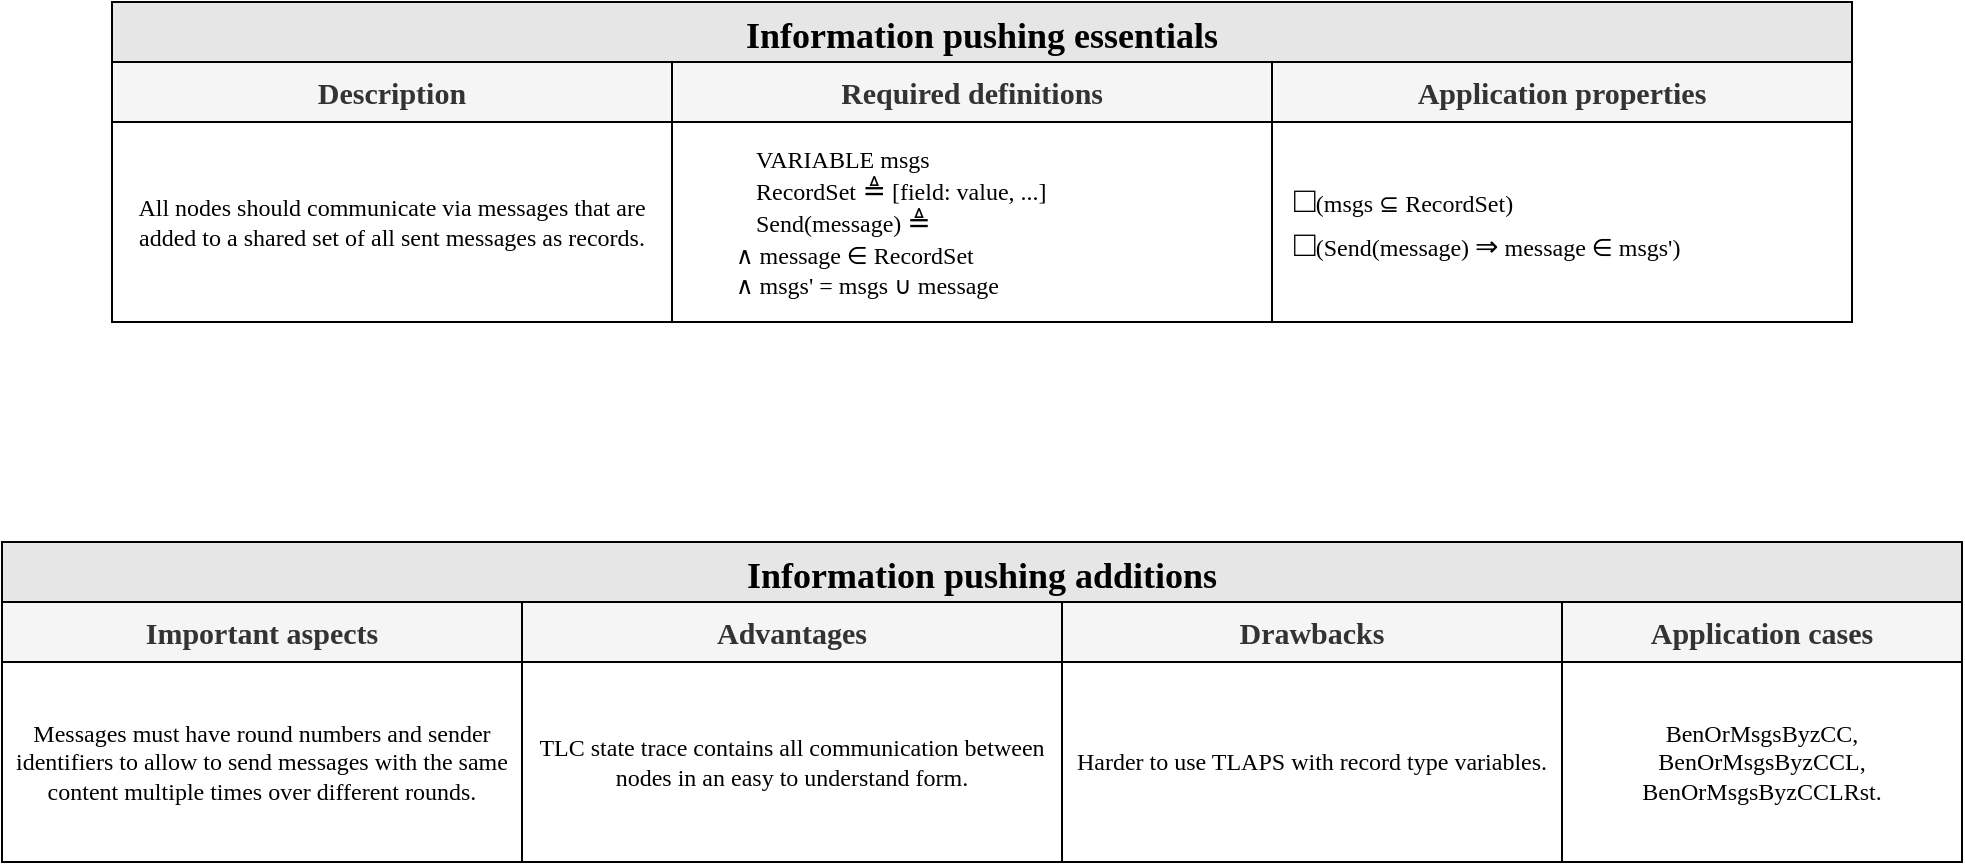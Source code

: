 <mxfile version="16.1.2" type="device" pages="5"><diagram name="Information pushing New" id="V7RyWBY7qsPTIvdD4crs"><mxGraphModel dx="1422" dy="857" grid="1" gridSize="10" guides="1" tooltips="1" connect="1" arrows="1" fold="1" page="1" pageScale="1" pageWidth="850" pageHeight="1100" math="0" shadow="0"><root><mxCell id="BdwP0HGvpq6Sboqdy8ge-0"/><mxCell id="BdwP0HGvpq6Sboqdy8ge-1" parent="BdwP0HGvpq6Sboqdy8ge-0"/><mxCell id="BdwP0HGvpq6Sboqdy8ge-25" value="Information pushing additions" style="shape=table;startSize=30;container=1;collapsible=0;childLayout=tableLayout;fontStyle=1;align=center;fontFamily=Times New Roman;fontSize=18;labelBackgroundColor=none;fillColor=#E6E6E6;strokeColor=default;strokeWidth=1;perimeterSpacing=1;" parent="BdwP0HGvpq6Sboqdy8ge-1" vertex="1"><mxGeometry x="170" y="520" width="980" height="160" as="geometry"/></mxCell><mxCell id="BdwP0HGvpq6Sboqdy8ge-26" value="" style="shape=tableRow;horizontal=0;startSize=0;swimlaneHead=0;swimlaneBody=0;top=0;left=0;bottom=0;right=0;collapsible=0;dropTarget=0;fillColor=none;points=[[0,0.5],[1,0.5]];portConstraint=eastwest;" parent="BdwP0HGvpq6Sboqdy8ge-25" vertex="1"><mxGeometry y="30" width="980" height="30" as="geometry"/></mxCell><mxCell id="BdwP0HGvpq6Sboqdy8ge-27" value="Important aspects" style="shape=partialRectangle;html=1;whiteSpace=wrap;connectable=0;fillColor=#F5F5F5;top=1;left=1;bottom=1;right=1;overflow=hidden;fontStyle=1;fontFamily=Times New Roman;fontSize=15;strokeWidth=1;strokeColor=#000000;labelBackgroundColor=none;labelBorderColor=none;fontColor=#333333;" parent="BdwP0HGvpq6Sboqdy8ge-26" vertex="1"><mxGeometry width="260" height="30" as="geometry"><mxRectangle width="260" height="30" as="alternateBounds"/></mxGeometry></mxCell><mxCell id="BdwP0HGvpq6Sboqdy8ge-28" value="Advantages" style="shape=partialRectangle;html=1;whiteSpace=wrap;connectable=0;fillColor=#F5F5F5;top=1;left=1;bottom=1;right=1;overflow=hidden;fontStyle=1;fontFamily=Times New Roman;fontSize=15;fontColor=#333333;strokeColor=#000000;" parent="BdwP0HGvpq6Sboqdy8ge-26" vertex="1"><mxGeometry x="260" width="270" height="30" as="geometry"><mxRectangle width="270" height="30" as="alternateBounds"/></mxGeometry></mxCell><mxCell id="BdwP0HGvpq6Sboqdy8ge-29" value="Drawbacks" style="shape=partialRectangle;html=1;whiteSpace=wrap;connectable=0;fillColor=#F5F5F5;top=1;left=1;bottom=1;right=1;overflow=hidden;fontStyle=1;fontFamily=Times New Roman;fontSize=15;fontColor=#333333;strokeColor=#000000;gradientColor=none;" parent="BdwP0HGvpq6Sboqdy8ge-26" vertex="1"><mxGeometry x="530" width="250" height="30" as="geometry"><mxRectangle width="250" height="30" as="alternateBounds"/></mxGeometry></mxCell><mxCell id="BdwP0HGvpq6Sboqdy8ge-56" value="Application cases" style="shape=partialRectangle;html=1;whiteSpace=wrap;connectable=0;fillColor=#F5F5F5;top=1;left=1;bottom=1;right=1;overflow=hidden;fontStyle=1;fontFamily=Times New Roman;fontSize=15;fontColor=#333333;strokeColor=#000000;gradientColor=none;" parent="BdwP0HGvpq6Sboqdy8ge-26" vertex="1"><mxGeometry x="780" width="200" height="30" as="geometry"><mxRectangle width="200" height="30" as="alternateBounds"/></mxGeometry></mxCell><mxCell id="BdwP0HGvpq6Sboqdy8ge-30" value="" style="shape=tableRow;horizontal=0;startSize=0;swimlaneHead=0;swimlaneBody=0;top=0;left=0;bottom=0;right=0;collapsible=0;dropTarget=0;fillColor=none;points=[[0,0.5],[1,0.5]];portConstraint=eastwest;" parent="BdwP0HGvpq6Sboqdy8ge-25" vertex="1"><mxGeometry y="60" width="980" height="100" as="geometry"/></mxCell><mxCell id="BdwP0HGvpq6Sboqdy8ge-31" value="Messages must have round numbers and sender&lt;br&gt;identifiers to allow to send messages with the same&lt;br&gt;content multiple times over different rounds." style="shape=partialRectangle;html=1;whiteSpace=wrap;connectable=0;fillColor=none;top=0;left=0;bottom=0;right=0;overflow=hidden;fontFamily=Times New Roman;fontSize=12;" parent="BdwP0HGvpq6Sboqdy8ge-30" vertex="1"><mxGeometry width="260" height="100" as="geometry"><mxRectangle width="260" height="100" as="alternateBounds"/></mxGeometry></mxCell><mxCell id="BdwP0HGvpq6Sboqdy8ge-32" value="TLC state trace contains all communication between&lt;br&gt;nodes in an easy to understand form.&lt;br&gt;" style="shape=partialRectangle;connectable=0;fillColor=none;top=0;left=0;bottom=0;right=0;overflow=hidden;fontFamily=Times New Roman;align=center;html=1;whiteSpace=wrap;" parent="BdwP0HGvpq6Sboqdy8ge-30" vertex="1"><mxGeometry x="260" width="270" height="100" as="geometry"><mxRectangle width="270" height="100" as="alternateBounds"/></mxGeometry></mxCell><mxCell id="BdwP0HGvpq6Sboqdy8ge-33" value="&lt;span style=&quot;&quot;&gt;Harder to use TLAPS with record type variables.&lt;/span&gt;" style="shape=partialRectangle;html=1;whiteSpace=wrap;connectable=0;fillColor=none;top=0;left=0;bottom=0;right=0;overflow=hidden;fontFamily=Times New Roman;align=center;" parent="BdwP0HGvpq6Sboqdy8ge-30" vertex="1"><mxGeometry x="530" width="250" height="100" as="geometry"><mxRectangle width="250" height="100" as="alternateBounds"/></mxGeometry></mxCell><mxCell id="BdwP0HGvpq6Sboqdy8ge-57" value="BenOrMsgsByzCC, BenOrMsgsByzCCL, BenOrMsgsByzCCLRst." style="shape=partialRectangle;html=1;whiteSpace=wrap;connectable=0;fillColor=none;top=0;left=0;bottom=0;right=0;overflow=hidden;fontFamily=Times New Roman;align=center;" parent="BdwP0HGvpq6Sboqdy8ge-30" vertex="1"><mxGeometry x="780" width="200" height="100" as="geometry"><mxRectangle width="200" height="100" as="alternateBounds"/></mxGeometry></mxCell><mxCell id="BdwP0HGvpq6Sboqdy8ge-47" value="Information pushing essentials" style="shape=table;startSize=30;container=1;collapsible=0;childLayout=tableLayout;fontStyle=1;align=center;fontFamily=Times New Roman;fontSize=18;labelBackgroundColor=none;fillColor=#E6E6E6;strokeColor=default;strokeWidth=1;perimeterSpacing=1;" parent="BdwP0HGvpq6Sboqdy8ge-1" vertex="1"><mxGeometry x="225" y="250" width="870" height="160" as="geometry"/></mxCell><mxCell id="BdwP0HGvpq6Sboqdy8ge-48" value="" style="shape=tableRow;horizontal=0;startSize=0;swimlaneHead=0;swimlaneBody=0;top=0;left=0;bottom=0;right=0;collapsible=0;dropTarget=0;fillColor=none;points=[[0,0.5],[1,0.5]];portConstraint=eastwest;" parent="BdwP0HGvpq6Sboqdy8ge-47" vertex="1"><mxGeometry y="30" width="870" height="30" as="geometry"/></mxCell><mxCell id="BdwP0HGvpq6Sboqdy8ge-49" value="Description" style="shape=partialRectangle;html=1;whiteSpace=wrap;connectable=0;fillColor=#F5F5F5;top=1;left=1;bottom=1;right=1;overflow=hidden;fontStyle=1;fontFamily=Times New Roman;fontSize=15;strokeWidth=1;strokeColor=#000000;labelBackgroundColor=none;labelBorderColor=none;fontColor=#333333;" parent="BdwP0HGvpq6Sboqdy8ge-48" vertex="1"><mxGeometry width="280" height="30" as="geometry"><mxRectangle width="280" height="30" as="alternateBounds"/></mxGeometry></mxCell><mxCell id="BdwP0HGvpq6Sboqdy8ge-50" value="Required definitions" style="shape=partialRectangle;html=1;whiteSpace=wrap;connectable=0;fillColor=#F5F5F5;top=1;left=1;bottom=1;right=1;overflow=hidden;fontStyle=1;fontFamily=Times New Roman;fontSize=15;fontColor=#333333;strokeColor=#000000;" parent="BdwP0HGvpq6Sboqdy8ge-48" vertex="1"><mxGeometry x="280" width="300" height="30" as="geometry"><mxRectangle width="300" height="30" as="alternateBounds"/></mxGeometry></mxCell><mxCell id="BdwP0HGvpq6Sboqdy8ge-51" value="Application properties" style="shape=partialRectangle;html=1;whiteSpace=wrap;connectable=0;fillColor=#F5F5F5;top=1;left=1;bottom=1;right=1;overflow=hidden;fontStyle=1;fontFamily=Times New Roman;fontSize=15;fontColor=#333333;strokeColor=#000000;gradientColor=none;" parent="BdwP0HGvpq6Sboqdy8ge-48" vertex="1"><mxGeometry x="580" width="290" height="30" as="geometry"><mxRectangle width="290" height="30" as="alternateBounds"/></mxGeometry></mxCell><mxCell id="BdwP0HGvpq6Sboqdy8ge-52" value="" style="shape=tableRow;horizontal=0;startSize=0;swimlaneHead=0;swimlaneBody=0;top=0;left=0;bottom=0;right=0;collapsible=0;dropTarget=0;fillColor=none;points=[[0,0.5],[1,0.5]];portConstraint=eastwest;" parent="BdwP0HGvpq6Sboqdy8ge-47" vertex="1"><mxGeometry y="60" width="870" height="100" as="geometry"/></mxCell><mxCell id="BdwP0HGvpq6Sboqdy8ge-53" value="&lt;font style=&quot;font-size: 12px;&quot;&gt;All nodes should communicate via messages that are&lt;br style=&quot;font-size: 12px;&quot;&gt;added to a shared set of all sent messages as records.&lt;/font&gt;" style="shape=partialRectangle;html=1;whiteSpace=wrap;connectable=0;fillColor=none;top=0;left=0;bottom=0;right=0;overflow=hidden;fontFamily=Times New Roman;fontSize=12;" parent="BdwP0HGvpq6Sboqdy8ge-52" vertex="1"><mxGeometry width="280" height="100" as="geometry"><mxRectangle width="280" height="100" as="alternateBounds"/></mxGeometry></mxCell><mxCell id="BdwP0HGvpq6Sboqdy8ge-54" value="&lt;blockquote style=&quot;font-family: &amp;#34;lucida console&amp;#34; ; margin: 0px 0px 0px 40px ; border: none ; padding: 0px&quot;&gt;&lt;div&gt;VARIABLE msgs&lt;/div&gt;&lt;div&gt;RecordSet&lt;span style=&quot;font-size: 13px&quot;&gt;&amp;nbsp;&lt;/span&gt;&lt;font style=&quot;font-size: 14px&quot;&gt;≜&lt;/font&gt;&amp;nbsp;[field: value, ...]&lt;/div&gt;&lt;div&gt;Send(message)&amp;nbsp;&lt;span style=&quot;font-size: 14px&quot;&gt;≜&lt;/span&gt;&lt;/div&gt;&lt;/blockquote&gt;&lt;span style=&quot;font-family: &amp;#34;lucida console&amp;#34;&quot;&gt;&amp;nbsp; &amp;nbsp; &amp;nbsp; &amp;nbsp; &amp;nbsp; ∧ message ∈&amp;nbsp;&lt;/span&gt;&lt;span style=&quot;font-family: &amp;#34;lucida console&amp;#34;&quot;&gt;RecordSet&lt;br&gt;&lt;/span&gt;&lt;span style=&quot;font-family: &amp;#34;lucida console&amp;#34;&quot;&gt;&amp;nbsp; &amp;nbsp; &amp;nbsp; &amp;nbsp; &amp;nbsp; ∧&amp;nbsp;&lt;/span&gt;&lt;span style=&quot;font-family: &amp;#34;lucida console&amp;#34;&quot;&gt;msgs' = msgs ∪ message&lt;/span&gt;" style="shape=partialRectangle;html=1;whiteSpace=wrap;connectable=0;fillColor=none;top=0;left=0;bottom=0;right=0;overflow=hidden;fontFamily=Times New Roman;align=left;" parent="BdwP0HGvpq6Sboqdy8ge-52" vertex="1"><mxGeometry x="280" width="300" height="100" as="geometry"><mxRectangle width="300" height="100" as="alternateBounds"/></mxGeometry></mxCell><mxCell id="BdwP0HGvpq6Sboqdy8ge-55" value="&lt;font face=&quot;Lucida Console&quot;&gt;&lt;font style=&quot;font-size: 18px&quot;&gt;&amp;nbsp; □&lt;/font&gt;(&lt;/font&gt;&lt;span style=&quot;font-family: &amp;#34;lucida console&amp;#34;&quot;&gt;msgs ⊆ RecordSet)&lt;br&gt;&lt;/span&gt;&lt;span style=&quot;font-family: &amp;#34;lucida console&amp;#34; ; font-size: 18px&quot;&gt;&amp;nbsp; □&lt;/span&gt;&lt;font face=&quot;Lucida Console&quot;&gt;(Send(message)&amp;nbsp;&lt;/font&gt;&lt;font face=&quot;Lucida Console&quot; style=&quot;font-size: 14px&quot;&gt;⇒&lt;/font&gt;&lt;font face=&quot;Lucida Console&quot;&gt;&amp;nbsp;message&amp;nbsp;&lt;/font&gt;&lt;span style=&quot;font-family: &amp;#34;lucida console&amp;#34;&quot;&gt;∈ msgs')&lt;/span&gt;" style="shape=partialRectangle;html=1;whiteSpace=wrap;connectable=0;fillColor=none;top=0;left=0;bottom=0;right=0;overflow=hidden;fontFamily=Times New Roman;align=left;" parent="BdwP0HGvpq6Sboqdy8ge-52" vertex="1"><mxGeometry x="580" width="290" height="100" as="geometry"><mxRectangle width="290" height="100" as="alternateBounds"/></mxGeometry></mxCell></root></mxGraphModel></diagram><diagram name="Information polling" id="TObfLOuyo6lgeG0GreE0"><mxGraphModel dx="1422" dy="857" grid="1" gridSize="10" guides="1" tooltips="1" connect="1" arrows="1" fold="1" page="1" pageScale="1" pageWidth="850" pageHeight="1100" math="0" shadow="0"><root><mxCell id="CQq4u9d9J1NeJZmjj9H8-0"/><mxCell id="CQq4u9d9J1NeJZmjj9H8-1" parent="CQq4u9d9J1NeJZmjj9H8-0"/><mxCell id="CQq4u9d9J1NeJZmjj9H8-2" value="Information polling additions" style="shape=table;startSize=30;container=1;collapsible=0;childLayout=tableLayout;fontStyle=1;align=center;fontFamily=Times New Roman;fontSize=18;labelBackgroundColor=none;fillColor=#E6E6E6;strokeColor=default;strokeWidth=1;perimeterSpacing=1;" parent="CQq4u9d9J1NeJZmjj9H8-1" vertex="1"><mxGeometry x="257.5" y="560" width="980" height="160" as="geometry"/></mxCell><mxCell id="CQq4u9d9J1NeJZmjj9H8-3" value="" style="shape=tableRow;horizontal=0;startSize=0;swimlaneHead=0;swimlaneBody=0;top=0;left=0;bottom=0;right=0;collapsible=0;dropTarget=0;fillColor=none;points=[[0,0.5],[1,0.5]];portConstraint=eastwest;" parent="CQq4u9d9J1NeJZmjj9H8-2" vertex="1"><mxGeometry y="30" width="980" height="30" as="geometry"/></mxCell><mxCell id="CQq4u9d9J1NeJZmjj9H8-4" value="Important aspects" style="shape=partialRectangle;html=1;whiteSpace=wrap;connectable=0;fillColor=#F5F5F5;top=1;left=1;bottom=1;right=1;overflow=hidden;fontStyle=1;fontFamily=Times New Roman;fontSize=15;strokeWidth=1;strokeColor=#000000;labelBackgroundColor=none;labelBorderColor=none;fontColor=#333333;" parent="CQq4u9d9J1NeJZmjj9H8-3" vertex="1"><mxGeometry width="260" height="30" as="geometry"><mxRectangle width="260" height="30" as="alternateBounds"/></mxGeometry></mxCell><mxCell id="CQq4u9d9J1NeJZmjj9H8-5" value="Advantages" style="shape=partialRectangle;html=1;whiteSpace=wrap;connectable=0;fillColor=#F5F5F5;top=1;left=1;bottom=1;right=1;overflow=hidden;fontStyle=1;fontFamily=Times New Roman;fontSize=15;fontColor=#333333;strokeColor=#000000;" parent="CQq4u9d9J1NeJZmjj9H8-3" vertex="1"><mxGeometry x="260" width="270" height="30" as="geometry"><mxRectangle width="270" height="30" as="alternateBounds"/></mxGeometry></mxCell><mxCell id="CQq4u9d9J1NeJZmjj9H8-6" value="Drawbacks" style="shape=partialRectangle;html=1;whiteSpace=wrap;connectable=0;fillColor=#F5F5F5;top=1;left=1;bottom=1;right=1;overflow=hidden;fontStyle=1;fontFamily=Times New Roman;fontSize=15;fontColor=#333333;strokeColor=#000000;gradientColor=none;" parent="CQq4u9d9J1NeJZmjj9H8-3" vertex="1"><mxGeometry x="530" width="250" height="30" as="geometry"><mxRectangle width="250" height="30" as="alternateBounds"/></mxGeometry></mxCell><mxCell id="CQq4u9d9J1NeJZmjj9H8-7" value="Application cases" style="shape=partialRectangle;html=1;whiteSpace=wrap;connectable=0;fillColor=#F5F5F5;top=1;left=1;bottom=1;right=1;overflow=hidden;fontStyle=1;fontFamily=Times New Roman;fontSize=15;fontColor=#333333;strokeColor=#000000;gradientColor=none;" parent="CQq4u9d9J1NeJZmjj9H8-3" vertex="1"><mxGeometry x="780" width="200" height="30" as="geometry"><mxRectangle width="200" height="30" as="alternateBounds"/></mxGeometry></mxCell><mxCell id="CQq4u9d9J1NeJZmjj9H8-8" value="" style="shape=tableRow;horizontal=0;startSize=0;swimlaneHead=0;swimlaneBody=0;top=0;left=0;bottom=0;right=0;collapsible=0;dropTarget=0;fillColor=none;points=[[0,0.5],[1,0.5]];portConstraint=eastwest;" parent="CQq4u9d9J1NeJZmjj9H8-2" vertex="1"><mxGeometry y="60" width="980" height="100" as="geometry"/></mxCell><mxCell id="CQq4u9d9J1NeJZmjj9H8-9" value="Nodes must discern when certain variable values are accessible. This can be achieved by using negative values (&quot;-1&quot;) to denote that a certain value had not been shared and is not to be accessed yet." style="shape=partialRectangle;html=1;whiteSpace=wrap;connectable=0;fillColor=none;top=0;left=0;bottom=0;right=0;overflow=hidden;fontFamily=Times New Roman;fontSize=12;" parent="CQq4u9d9J1NeJZmjj9H8-8" vertex="1"><mxGeometry width="260" height="100" as="geometry"><mxRectangle width="260" height="100" as="alternateBounds"/></mxGeometry></mxCell><mxCell id="CQq4u9d9J1NeJZmjj9H8-10" value="Records do not have to be used for the purpose of sharing node internal variable values." style="shape=partialRectangle;connectable=0;fillColor=none;top=0;left=0;bottom=0;right=0;overflow=hidden;fontFamily=Times New Roman;align=center;html=1;whiteSpace=wrap;" parent="CQq4u9d9J1NeJZmjj9H8-8" vertex="1"><mxGeometry x="260" width="270" height="100" as="geometry"><mxRectangle width="270" height="100" as="alternateBounds"/></mxGeometry></mxCell><mxCell id="CQq4u9d9J1NeJZmjj9H8-11" value="&lt;span&gt;It is required to keep the history of node internal variable values across rounds and phases so that nodes that fall behind can catch up with others.&lt;/span&gt;" style="shape=partialRectangle;html=1;whiteSpace=wrap;connectable=0;fillColor=none;top=0;left=0;bottom=0;right=0;overflow=hidden;fontFamily=Times New Roman;align=center;" parent="CQq4u9d9J1NeJZmjj9H8-8" vertex="1"><mxGeometry x="530" width="250" height="100" as="geometry"><mxRectangle width="250" height="100" as="alternateBounds"/></mxGeometry></mxCell><mxCell id="CQq4u9d9J1NeJZmjj9H8-12" value="BenOrAbstByzCC,&lt;br&gt;BenOrAbstByzCCL,&lt;br&gt;BenOrAbstByzCCLRst." style="shape=partialRectangle;html=1;whiteSpace=wrap;connectable=0;fillColor=none;top=0;left=0;bottom=0;right=0;overflow=hidden;fontFamily=Times New Roman;align=center;" parent="CQq4u9d9J1NeJZmjj9H8-8" vertex="1"><mxGeometry x="780" width="200" height="100" as="geometry"><mxRectangle width="200" height="100" as="alternateBounds"/></mxGeometry></mxCell><mxCell id="CQq4u9d9J1NeJZmjj9H8-13" value="Information polling essentials" style="shape=table;startSize=30;container=1;collapsible=0;childLayout=tableLayout;fontStyle=1;align=center;fontFamily=Times New Roman;fontSize=18;labelBackgroundColor=none;fillColor=#E6E6E6;strokeColor=default;strokeWidth=1;perimeterSpacing=1;" parent="CQq4u9d9J1NeJZmjj9H8-1" vertex="1"><mxGeometry x="210" y="250" width="1065" height="210" as="geometry"/></mxCell><mxCell id="CQq4u9d9J1NeJZmjj9H8-14" value="" style="shape=tableRow;horizontal=0;startSize=0;swimlaneHead=0;swimlaneBody=0;top=0;left=0;bottom=0;right=0;collapsible=0;dropTarget=0;fillColor=none;points=[[0,0.5],[1,0.5]];portConstraint=eastwest;" parent="CQq4u9d9J1NeJZmjj9H8-13" vertex="1"><mxGeometry y="30" width="1065" height="30" as="geometry"/></mxCell><mxCell id="CQq4u9d9J1NeJZmjj9H8-15" value="Description" style="shape=partialRectangle;html=1;whiteSpace=wrap;connectable=0;fillColor=#F5F5F5;top=1;left=1;bottom=1;right=1;overflow=hidden;fontStyle=1;fontFamily=Times New Roman;fontSize=15;strokeWidth=1;strokeColor=#000000;labelBackgroundColor=none;labelBorderColor=none;fontColor=#333333;" parent="CQq4u9d9J1NeJZmjj9H8-14" vertex="1"><mxGeometry width="255" height="30" as="geometry"><mxRectangle width="255" height="30" as="alternateBounds"/></mxGeometry></mxCell><mxCell id="CQq4u9d9J1NeJZmjj9H8-16" value="Required definitions" style="shape=partialRectangle;html=1;whiteSpace=wrap;connectable=0;fillColor=#F5F5F5;top=1;left=1;bottom=1;right=1;overflow=hidden;fontStyle=1;fontFamily=Times New Roman;fontSize=15;fontColor=#333333;strokeColor=#000000;" parent="CQq4u9d9J1NeJZmjj9H8-14" vertex="1"><mxGeometry x="255" width="475" height="30" as="geometry"><mxRectangle width="475" height="30" as="alternateBounds"/></mxGeometry></mxCell><mxCell id="CQq4u9d9J1NeJZmjj9H8-17" value="Application properties" style="shape=partialRectangle;html=1;whiteSpace=wrap;connectable=0;fillColor=#F5F5F5;top=1;left=1;bottom=1;right=1;overflow=hidden;fontStyle=1;fontFamily=Times New Roman;fontSize=15;fontColor=#333333;strokeColor=#000000;gradientColor=none;" parent="CQq4u9d9J1NeJZmjj9H8-14" vertex="1"><mxGeometry x="730" width="335" height="30" as="geometry"><mxRectangle width="335" height="30" as="alternateBounds"/></mxGeometry></mxCell><mxCell id="CQq4u9d9J1NeJZmjj9H8-18" value="" style="shape=tableRow;horizontal=0;startSize=0;swimlaneHead=0;swimlaneBody=0;top=0;left=0;bottom=0;right=0;collapsible=0;dropTarget=0;fillColor=none;points=[[0,0.5],[1,0.5]];portConstraint=eastwest;" parent="CQq4u9d9J1NeJZmjj9H8-13" vertex="1"><mxGeometry y="60" width="1065" height="150" as="geometry"/></mxCell><mxCell id="CQq4u9d9J1NeJZmjj9H8-19" value="All nodes should share their internal variable values with one another directly without the need to send them via messages." style="shape=partialRectangle;html=1;whiteSpace=wrap;connectable=0;fillColor=none;top=0;left=0;bottom=0;right=0;overflow=hidden;fontFamily=Times New Roman;fontSize=12;spacingLeft=2;spacingRight=2;" parent="CQq4u9d9J1NeJZmjj9H8-18" vertex="1"><mxGeometry width="255" height="150" as="geometry"><mxRectangle width="255" height="150" as="alternateBounds"/></mxGeometry></mxCell><mxCell id="CQq4u9d9J1NeJZmjj9H8-20" value="&lt;blockquote style=&quot;margin: 0px 0px 0px 40px; border: none; padding: 0px;&quot;&gt;&lt;/blockquote&gt;&lt;blockquote style=&quot;margin: 0 0 0 40px ; border: none ; padding: 0px&quot;&gt;&lt;font&gt;CONSTANT NODES&lt;br&gt;VARIABLE nodeValues&lt;br&gt;ShareValue(node)&amp;nbsp;&lt;span style=&quot;font-size: 14px&quot;&gt;≜&lt;/span&gt;&lt;/font&gt;&lt;blockquote style=&quot;margin: 0px 0px 0px 40px ; border: none ; padding: 0px&quot;&gt;&lt;font&gt;nodeValues' = [nodeValues EXCEPT ![node] = &quot;1&quot;]&lt;/font&gt;&lt;/blockquote&gt;&lt;font&gt;HowManySharedValues&amp;nbsp;&lt;span style=&quot;font-size: 14px&quot;&gt;≜&lt;/span&gt;&lt;/font&gt;&lt;blockquote style=&quot;margin: 0px 0px 0px 40px ; border: none ; padding: 0px&quot;&gt;&lt;font&gt;Cardinality({node&amp;nbsp;∈ NODES: nodeValues[node]&amp;nbsp;&lt;span style=&quot;font-size: 14px&quot;&gt;≠&lt;/span&gt;&amp;nbsp;&quot;-1&quot;})&lt;/font&gt;&lt;/blockquote&gt;&lt;font&gt;Init&lt;span style=&quot;font-size: 14px&quot;&gt;&amp;nbsp;≜&lt;/span&gt;&lt;/font&gt;&lt;blockquote style=&quot;margin: 0px 0px 0px 40px ; border: none ; padding: 0px&quot;&gt;&lt;font&gt;nodeValues = [node ∈ NODES&amp;nbsp;&lt;span style=&quot;background-color: rgb(255 , 255 , 255) ; color: rgb(32 , 33 , 34) ; font-size: 14px&quot;&gt;↦&amp;nbsp;&lt;/span&gt;&quot;&lt;span style=&quot;font-size: 13px&quot;&gt;-1&quot;]&lt;/span&gt;&lt;/font&gt;&lt;/blockquote&gt;&lt;/blockquote&gt;" style="shape=partialRectangle;html=1;whiteSpace=wrap;connectable=0;fillColor=none;top=0;left=0;bottom=0;right=0;overflow=hidden;fontFamily=Lucida Console;align=left;" parent="CQq4u9d9J1NeJZmjj9H8-18" vertex="1"><mxGeometry x="255" width="475" height="150" as="geometry"><mxRectangle width="475" height="150" as="alternateBounds"/></mxGeometry></mxCell><mxCell id="CQq4u9d9J1NeJZmjj9H8-21" value="&lt;font face=&quot;lucida console&quot;&gt;&lt;span style=&quot;font-size: 18px&quot;&gt;&amp;nbsp;&lt;/span&gt;&lt;/font&gt;&lt;font style=&quot;font-family: &amp;#34;lucida console&amp;#34;&quot;&gt;NODES&lt;/font&gt;&lt;span style=&quot;font-family: &amp;#34;lucida console&amp;#34; ; font-size: 13px&quot;&gt;&amp;nbsp;&lt;/span&gt;&lt;font style=&quot;font-family: &amp;#34;lucida console&amp;#34; ; font-size: 14px&quot;&gt;≠&lt;/font&gt;&lt;span style=&quot;font-family: &amp;#34;lucida console&amp;#34; ; font-size: 13px&quot;&gt;&amp;nbsp;&lt;/span&gt;&lt;span style=&quot;font-family: &amp;#34;lucida console&amp;#34;&quot;&gt;∅&lt;/span&gt;&lt;font face=&quot;lucida console&quot;&gt;&lt;span style=&quot;font-size: 18px&quot;&gt;&lt;br&gt;&lt;/span&gt;&lt;/font&gt;&lt;font face=&quot;lucida console&quot;&gt;&lt;font style=&quot;font-size: 13px&quot;&gt;&amp;nbsp;♢&lt;/font&gt;&lt;span style=&quot;font-size: 18px&quot;&gt;□&lt;/span&gt;&lt;/font&gt;&lt;font face=&quot;Lucida Console&quot;&gt;(∀&amp;nbsp;&lt;/font&gt;&lt;span style=&quot;font-family: &amp;#34;lucida console&amp;#34;&quot;&gt;node&amp;nbsp;∈ NODES: nodeValues[node]&amp;nbsp;&lt;/span&gt;&lt;span style=&quot;font-family: &amp;#34;lucida console&amp;#34; ; font-size: 14px&quot;&gt;≠&lt;/span&gt;&lt;span style=&quot;font-family: &amp;#34;lucida console&amp;#34;&quot;&gt;&amp;nbsp;&quot;-1&quot;&lt;/span&gt;&lt;span style=&quot;font-family: &amp;#34;lucida console&amp;#34;&quot;&gt;)&lt;/span&gt;" style="shape=partialRectangle;html=1;whiteSpace=wrap;connectable=0;fillColor=none;top=0;left=0;bottom=0;right=0;overflow=hidden;fontFamily=Times New Roman;align=left;" parent="CQq4u9d9J1NeJZmjj9H8-18" vertex="1"><mxGeometry x="730" width="335" height="150" as="geometry"><mxRectangle width="335" height="150" as="alternateBounds"/></mxGeometry></mxCell></root></mxGraphModel></diagram><diagram name="Node actions" id="CxTjifK4uu_e1L5aD3dE"><mxGraphModel dx="572" dy="857" grid="1" gridSize="10" guides="1" tooltips="1" connect="1" arrows="1" fold="1" page="1" pageScale="1" pageWidth="850" pageHeight="1100" math="0" shadow="0"><root><mxCell id="BCFninMFpYC7c5k0_DnU-0"/><mxCell id="BCFninMFpYC7c5k0_DnU-1" parent="BCFninMFpYC7c5k0_DnU-0"/><mxCell id="q_jmVB09IW7crzTkb_x3-0" value="Node actions additions" style="shape=table;startSize=30;container=1;collapsible=0;childLayout=tableLayout;fontStyle=1;align=center;fontFamily=Times New Roman;fontSize=18;labelBackgroundColor=none;fillColor=#E6E6E6;strokeColor=default;strokeWidth=1;perimeterSpacing=1;" parent="BCFninMFpYC7c5k0_DnU-1" vertex="1"><mxGeometry x="940" y="580" width="980" height="160" as="geometry"/></mxCell><mxCell id="q_jmVB09IW7crzTkb_x3-1" value="" style="shape=tableRow;horizontal=0;startSize=0;swimlaneHead=0;swimlaneBody=0;top=0;left=0;bottom=0;right=0;collapsible=0;dropTarget=0;fillColor=none;points=[[0,0.5],[1,0.5]];portConstraint=eastwest;" parent="q_jmVB09IW7crzTkb_x3-0" vertex="1"><mxGeometry y="30" width="980" height="30" as="geometry"/></mxCell><mxCell id="q_jmVB09IW7crzTkb_x3-2" value="Important aspects" style="shape=partialRectangle;html=1;whiteSpace=wrap;connectable=0;fillColor=#F5F5F5;top=1;left=1;bottom=1;right=1;overflow=hidden;fontStyle=1;fontFamily=Times New Roman;fontSize=15;strokeWidth=1;strokeColor=#000000;labelBackgroundColor=none;labelBorderColor=none;fontColor=#333333;" parent="q_jmVB09IW7crzTkb_x3-1" vertex="1"><mxGeometry width="260" height="30" as="geometry"><mxRectangle width="260" height="30" as="alternateBounds"/></mxGeometry></mxCell><mxCell id="q_jmVB09IW7crzTkb_x3-3" value="Advantages" style="shape=partialRectangle;html=1;whiteSpace=wrap;connectable=0;fillColor=#F5F5F5;top=1;left=1;bottom=1;right=1;overflow=hidden;fontStyle=1;fontFamily=Times New Roman;fontSize=15;fontColor=#333333;strokeColor=#000000;" parent="q_jmVB09IW7crzTkb_x3-1" vertex="1"><mxGeometry x="260" width="270" height="30" as="geometry"><mxRectangle width="270" height="30" as="alternateBounds"/></mxGeometry></mxCell><mxCell id="q_jmVB09IW7crzTkb_x3-4" value="Drawbacks" style="shape=partialRectangle;html=1;whiteSpace=wrap;connectable=0;fillColor=#F5F5F5;top=1;left=1;bottom=1;right=1;overflow=hidden;fontStyle=1;fontFamily=Times New Roman;fontSize=15;fontColor=#333333;strokeColor=#000000;gradientColor=none;" parent="q_jmVB09IW7crzTkb_x3-1" vertex="1"><mxGeometry x="530" width="250" height="30" as="geometry"><mxRectangle width="250" height="30" as="alternateBounds"/></mxGeometry></mxCell><mxCell id="q_jmVB09IW7crzTkb_x3-5" value="Application cases" style="shape=partialRectangle;html=1;whiteSpace=wrap;connectable=0;fillColor=#F5F5F5;top=1;left=1;bottom=1;right=1;overflow=hidden;fontStyle=1;fontFamily=Times New Roman;fontSize=15;fontColor=#333333;strokeColor=#000000;gradientColor=none;" parent="q_jmVB09IW7crzTkb_x3-1" vertex="1"><mxGeometry x="780" width="200" height="30" as="geometry"><mxRectangle width="200" height="30" as="alternateBounds"/></mxGeometry></mxCell><mxCell id="q_jmVB09IW7crzTkb_x3-6" value="" style="shape=tableRow;horizontal=0;startSize=0;swimlaneHead=0;swimlaneBody=0;top=0;left=0;bottom=0;right=0;collapsible=0;dropTarget=0;fillColor=none;points=[[0,0.5],[1,0.5]];portConstraint=eastwest;" parent="q_jmVB09IW7crzTkb_x3-0" vertex="1"><mxGeometry y="60" width="980" height="100" as="geometry"/></mxCell><mxCell id="q_jmVB09IW7crzTkb_x3-7" value="A system action's fairness must stay the same when it is transformed into an action taken by nodes." style="shape=partialRectangle;html=1;whiteSpace=wrap;connectable=0;fillColor=none;top=0;left=0;bottom=0;right=0;overflow=hidden;fontFamily=Times New Roman;fontSize=12;spacingLeft=1;spacingRight=1;" parent="q_jmVB09IW7crzTkb_x3-6" vertex="1"><mxGeometry width="260" height="100" as="geometry"><mxRectangle width="260" height="100" as="alternateBounds"/></mxGeometry></mxCell><mxCell id="q_jmVB09IW7crzTkb_x3-8" value="Possible to use the identifier of the node that performs the action inside the action formula." style="shape=partialRectangle;connectable=0;fillColor=none;top=0;left=0;bottom=0;right=0;overflow=hidden;fontFamily=Times New Roman;align=center;html=1;whiteSpace=wrap;verticalAlign=middle;" parent="q_jmVB09IW7crzTkb_x3-6" vertex="1"><mxGeometry x="260" width="270" height="100" as="geometry"><mxRectangle width="270" height="100" as="alternateBounds"/></mxGeometry></mxCell><mxCell id="q_jmVB09IW7crzTkb_x3-9" value="Might need to modify the specification with additional state conditions on other action formulas." style="shape=partialRectangle;html=1;whiteSpace=wrap;connectable=0;fillColor=none;top=0;left=0;bottom=0;right=0;overflow=hidden;fontFamily=Times New Roman;align=center;verticalAlign=middle;" parent="q_jmVB09IW7crzTkb_x3-6" vertex="1"><mxGeometry x="530" width="250" height="100" as="geometry"><mxRectangle width="250" height="100" as="alternateBounds"/></mxGeometry></mxCell><mxCell id="q_jmVB09IW7crzTkb_x3-10" value="BenOrMsgsByzCCL, BenOrMsgsByzCCLRst,&lt;br&gt;BenOrAbstByzCCL,&lt;br&gt;BenOrAbstByzCCLRst." style="shape=partialRectangle;html=1;whiteSpace=wrap;connectable=0;fillColor=none;top=0;left=0;bottom=0;right=0;overflow=hidden;fontFamily=Times New Roman;align=center;" parent="q_jmVB09IW7crzTkb_x3-6" vertex="1"><mxGeometry x="780" width="200" height="100" as="geometry"><mxRectangle width="200" height="100" as="alternateBounds"/></mxGeometry></mxCell><mxCell id="q_jmVB09IW7crzTkb_x3-11" value="Node actions essentials" style="shape=table;startSize=30;container=1;collapsible=0;childLayout=tableLayout;fontStyle=1;align=center;fontFamily=Times New Roman;fontSize=18;labelBackgroundColor=none;fillColor=#E6E6E6;strokeColor=default;strokeWidth=1;perimeterSpacing=1;" parent="BCFninMFpYC7c5k0_DnU-1" vertex="1"><mxGeometry x="995" y="310" width="870" height="160" as="geometry"/></mxCell><mxCell id="q_jmVB09IW7crzTkb_x3-12" value="" style="shape=tableRow;horizontal=0;startSize=0;swimlaneHead=0;swimlaneBody=0;top=0;left=0;bottom=0;right=0;collapsible=0;dropTarget=0;fillColor=none;points=[[0,0.5],[1,0.5]];portConstraint=eastwest;" parent="q_jmVB09IW7crzTkb_x3-11" vertex="1"><mxGeometry y="30" width="870" height="30" as="geometry"/></mxCell><mxCell id="q_jmVB09IW7crzTkb_x3-13" value="Description" style="shape=partialRectangle;html=1;whiteSpace=wrap;connectable=0;fillColor=#F5F5F5;top=1;left=1;bottom=1;right=1;overflow=hidden;fontStyle=1;fontFamily=Times New Roman;fontSize=15;strokeWidth=1;strokeColor=#000000;labelBackgroundColor=none;labelBorderColor=none;fontColor=#333333;" parent="q_jmVB09IW7crzTkb_x3-12" vertex="1"><mxGeometry width="280" height="30" as="geometry"><mxRectangle width="280" height="30" as="alternateBounds"/></mxGeometry></mxCell><mxCell id="q_jmVB09IW7crzTkb_x3-14" value="Required definitions" style="shape=partialRectangle;html=1;whiteSpace=wrap;connectable=0;fillColor=#F5F5F5;top=1;left=1;bottom=1;right=1;overflow=hidden;fontStyle=1;fontFamily=Times New Roman;fontSize=15;fontColor=#333333;strokeColor=#000000;" parent="q_jmVB09IW7crzTkb_x3-12" vertex="1"><mxGeometry x="280" width="300" height="30" as="geometry"><mxRectangle width="300" height="30" as="alternateBounds"/></mxGeometry></mxCell><mxCell id="q_jmVB09IW7crzTkb_x3-15" value="Application properties" style="shape=partialRectangle;html=1;whiteSpace=wrap;connectable=0;fillColor=#F5F5F5;top=1;left=1;bottom=1;right=1;overflow=hidden;fontStyle=1;fontFamily=Times New Roman;fontSize=15;fontColor=#333333;strokeColor=#000000;gradientColor=none;" parent="q_jmVB09IW7crzTkb_x3-12" vertex="1"><mxGeometry x="580" width="290" height="30" as="geometry"><mxRectangle width="290" height="30" as="alternateBounds"/></mxGeometry></mxCell><mxCell id="q_jmVB09IW7crzTkb_x3-16" value="" style="shape=tableRow;horizontal=0;startSize=0;swimlaneHead=0;swimlaneBody=0;top=0;left=0;bottom=0;right=0;collapsible=0;dropTarget=0;fillColor=none;points=[[0,0.5],[1,0.5]];portConstraint=eastwest;" parent="q_jmVB09IW7crzTkb_x3-11" vertex="1"><mxGeometry y="60" width="870" height="100" as="geometry"/></mxCell><mxCell id="q_jmVB09IW7crzTkb_x3-17" value="Actions should be defined so that they are taken by nodes rather than being independently taken by the system." style="shape=partialRectangle;html=1;whiteSpace=wrap;connectable=0;fillColor=none;top=0;left=0;bottom=0;right=0;overflow=hidden;fontFamily=Times New Roman;fontSize=12;spacingLeft=1;spacingBottom=0;spacingRight=1;" parent="q_jmVB09IW7crzTkb_x3-16" vertex="1"><mxGeometry width="280" height="100" as="geometry"><mxRectangle width="280" height="100" as="alternateBounds"/></mxGeometry></mxCell><mxCell id="q_jmVB09IW7crzTkb_x3-18" value="&lt;blockquote style=&quot;font-family: &amp;#34;lucida console&amp;#34; ; margin: 0px 0px 0px 40px ; border: none ; padding: 0px&quot;&gt;&lt;div&gt;CONSTANT NODES&lt;/div&gt;&lt;/blockquote&gt;&lt;blockquote style=&quot;font-family: &amp;#34;lucida console&amp;#34; ; margin: 0px 0px 0px 40px ; border: none ; padding: 0px&quot;&gt;&lt;span&gt;Action(node)&amp;nbsp;&lt;/span&gt;&lt;span style=&quot;font-size: 14px&quot;&gt;≜&amp;nbsp;&lt;/span&gt;&lt;span&gt;...&lt;/span&gt;&lt;br&gt;&lt;span&gt;Next&amp;nbsp;&lt;/span&gt;&lt;span style=&quot;font-size: 14px&quot;&gt;≜&lt;/span&gt;&lt;br&gt;&lt;/blockquote&gt;&lt;span style=&quot;font-family: &amp;#34;lucida console&amp;#34;&quot;&gt;&amp;nbsp; &amp;nbsp; &amp;nbsp; &amp;nbsp; &amp;nbsp; ∃ node ∈ NODES:&lt;br&gt;&lt;/span&gt;&lt;span style=&quot;font-family: &amp;#34;lucida console&amp;#34;&quot;&gt;&amp;nbsp; &amp;nbsp; &amp;nbsp; &amp;nbsp; &amp;nbsp; &amp;nbsp; &amp;nbsp; Action(node)&lt;/span&gt;&lt;span style=&quot;font-family: &amp;#34;lucida console&amp;#34;&quot;&gt;&lt;br&gt;&lt;/span&gt;" style="shape=partialRectangle;html=1;whiteSpace=wrap;connectable=0;fillColor=none;top=0;left=0;bottom=0;right=0;overflow=hidden;fontFamily=Times New Roman;align=left;" parent="q_jmVB09IW7crzTkb_x3-16" vertex="1"><mxGeometry x="280" width="300" height="100" as="geometry"><mxRectangle width="300" height="100" as="alternateBounds"/></mxGeometry></mxCell><mxCell id="q_jmVB09IW7crzTkb_x3-19" value="&lt;font face=&quot;Lucida Console&quot;&gt;&lt;font style=&quot;font-size: 11px&quot;&gt;&amp;nbsp; &amp;nbsp;&lt;/font&gt;&lt;font style=&quot;font-size: 12px&quot;&gt;NODES&lt;/font&gt;&lt;span style=&quot;font-size: 13px&quot;&gt;&amp;nbsp;&lt;/span&gt;&lt;font style=&quot;font-size: 14px&quot;&gt;≠&lt;/font&gt;&lt;span style=&quot;font-size: 13px&quot;&gt;&amp;nbsp;&lt;/span&gt;∅&lt;br&gt;&lt;/font&gt;&lt;font face=&quot;lucida console&quot;&gt;&lt;span style=&quot;font-size: 18px&quot;&gt;&amp;nbsp; □&lt;/span&gt;&lt;/font&gt;&lt;font face=&quot;Lucida Console&quot;&gt;(&lt;/font&gt;&lt;font face=&quot;Lucida Console&quot;&gt;node ∉&amp;nbsp;&lt;/font&gt;&lt;font face=&quot;Lucida Console&quot;&gt;NODES&amp;nbsp;&lt;/font&gt;&lt;font face=&quot;Lucida Console&quot; style=&quot;font-size: 14px&quot;&gt;⇒&lt;/font&gt;&lt;font face=&quot;Lucida Console&quot;&gt;&amp;nbsp;&lt;font style=&quot;font-size: 14px&quot;&gt;¬&lt;/font&gt;Action(node)&lt;/font&gt;&lt;span style=&quot;font-family: &amp;#34;lucida console&amp;#34;&quot;&gt;)&lt;/span&gt;" style="shape=partialRectangle;html=1;whiteSpace=wrap;connectable=0;fillColor=none;top=0;left=0;bottom=0;right=0;overflow=hidden;fontFamily=Times New Roman;align=left;" parent="q_jmVB09IW7crzTkb_x3-16" vertex="1"><mxGeometry x="580" width="290" height="100" as="geometry"><mxRectangle width="290" height="100" as="alternateBounds"/></mxGeometry></mxCell></root></mxGraphModel></diagram><diagram name="System actions" id="PQoHtGfci4Gwg3vWQbBk"><mxGraphModel dx="572" dy="857" grid="1" gridSize="10" guides="1" tooltips="1" connect="1" arrows="1" fold="1" page="1" pageScale="1" pageWidth="850" pageHeight="1100" math="0" shadow="0"><root><mxCell id="zdh7SHWfadw7Ge-ssiDN-0"/><mxCell id="zdh7SHWfadw7Ge-ssiDN-1" parent="zdh7SHWfadw7Ge-ssiDN-0"/><mxCell id="zdh7SHWfadw7Ge-ssiDN-2" value="System actions additions" style="shape=table;startSize=30;container=1;collapsible=0;childLayout=tableLayout;fontStyle=1;align=center;fontFamily=Times New Roman;fontSize=18;labelBackgroundColor=none;fillColor=#E6E6E6;strokeColor=default;strokeWidth=1;perimeterSpacing=1;" parent="zdh7SHWfadw7Ge-ssiDN-1" vertex="1"><mxGeometry x="930" y="580" width="980" height="160" as="geometry"/></mxCell><mxCell id="zdh7SHWfadw7Ge-ssiDN-3" value="" style="shape=tableRow;horizontal=0;startSize=0;swimlaneHead=0;swimlaneBody=0;top=0;left=0;bottom=0;right=0;collapsible=0;dropTarget=0;fillColor=none;points=[[0,0.5],[1,0.5]];portConstraint=eastwest;" parent="zdh7SHWfadw7Ge-ssiDN-2" vertex="1"><mxGeometry y="30" width="980" height="30" as="geometry"/></mxCell><mxCell id="zdh7SHWfadw7Ge-ssiDN-4" value="Important aspects" style="shape=partialRectangle;html=1;whiteSpace=wrap;connectable=0;fillColor=#F5F5F5;top=1;left=1;bottom=1;right=1;overflow=hidden;fontStyle=1;fontFamily=Times New Roman;fontSize=15;strokeWidth=1;strokeColor=#000000;labelBackgroundColor=none;labelBorderColor=none;fontColor=#333333;" parent="zdh7SHWfadw7Ge-ssiDN-3" vertex="1"><mxGeometry width="260" height="30" as="geometry"><mxRectangle width="260" height="30" as="alternateBounds"/></mxGeometry></mxCell><mxCell id="zdh7SHWfadw7Ge-ssiDN-5" value="Advantages" style="shape=partialRectangle;html=1;whiteSpace=wrap;connectable=0;fillColor=#F5F5F5;top=1;left=1;bottom=1;right=1;overflow=hidden;fontStyle=1;fontFamily=Times New Roman;fontSize=15;fontColor=#333333;strokeColor=#000000;" parent="zdh7SHWfadw7Ge-ssiDN-3" vertex="1"><mxGeometry x="260" width="270" height="30" as="geometry"><mxRectangle width="270" height="30" as="alternateBounds"/></mxGeometry></mxCell><mxCell id="zdh7SHWfadw7Ge-ssiDN-6" value="Drawbacks" style="shape=partialRectangle;html=1;whiteSpace=wrap;connectable=0;fillColor=#F5F5F5;top=1;left=1;bottom=1;right=1;overflow=hidden;fontStyle=1;fontFamily=Times New Roman;fontSize=15;fontColor=#333333;strokeColor=#000000;gradientColor=none;" parent="zdh7SHWfadw7Ge-ssiDN-3" vertex="1"><mxGeometry x="530" width="250" height="30" as="geometry"><mxRectangle width="250" height="30" as="alternateBounds"/></mxGeometry></mxCell><mxCell id="zdh7SHWfadw7Ge-ssiDN-7" value="Application cases" style="shape=partialRectangle;html=1;whiteSpace=wrap;connectable=0;fillColor=#F5F5F5;top=1;left=1;bottom=1;right=1;overflow=hidden;fontStyle=1;fontFamily=Times New Roman;fontSize=15;fontColor=#333333;strokeColor=#000000;gradientColor=none;" parent="zdh7SHWfadw7Ge-ssiDN-3" vertex="1"><mxGeometry x="780" width="200" height="30" as="geometry"><mxRectangle width="200" height="30" as="alternateBounds"/></mxGeometry></mxCell><mxCell id="zdh7SHWfadw7Ge-ssiDN-8" value="" style="shape=tableRow;horizontal=0;startSize=0;swimlaneHead=0;swimlaneBody=0;top=0;left=0;bottom=0;right=0;collapsible=0;dropTarget=0;fillColor=none;points=[[0,0.5],[1,0.5]];portConstraint=eastwest;" parent="zdh7SHWfadw7Ge-ssiDN-2" vertex="1"><mxGeometry y="60" width="980" height="100" as="geometry"/></mxCell><mxCell id="zdh7SHWfadw7Ge-ssiDN-9" value="The fairness of a node action must stay the same when it is transformed into an action taken by the system." style="shape=partialRectangle;html=1;whiteSpace=wrap;connectable=0;fillColor=none;top=0;left=0;bottom=0;right=0;overflow=hidden;fontFamily=Times New Roman;fontSize=12;spacingLeft=1;spacingRight=1;" parent="zdh7SHWfadw7Ge-ssiDN-8" vertex="1"><mxGeometry width="260" height="100" as="geometry"><mxRectangle width="260" height="100" as="alternateBounds"/></mxGeometry></mxCell><mxCell id="zdh7SHWfadw7Ge-ssiDN-10" value="No dependency on a specific node to take a system action as the system can always change the values of variables on its own." style="shape=partialRectangle;connectable=0;fillColor=none;top=0;left=0;bottom=0;right=0;overflow=hidden;fontFamily=Times New Roman;align=center;html=1;whiteSpace=wrap;verticalAlign=middle;" parent="zdh7SHWfadw7Ge-ssiDN-8" vertex="1"><mxGeometry x="260" width="270" height="100" as="geometry"><mxRectangle width="270" height="100" as="alternateBounds"/></mxGeometry></mxCell><mxCell id="zdh7SHWfadw7Ge-ssiDN-11" value="Additional variables or conditions on the state might be required to control when system actions can be taken." style="shape=partialRectangle;html=1;whiteSpace=wrap;connectable=0;fillColor=none;top=0;left=0;bottom=0;right=0;overflow=hidden;fontFamily=Times New Roman;align=center;verticalAlign=middle;" parent="zdh7SHWfadw7Ge-ssiDN-8" vertex="1"><mxGeometry x="530" width="250" height="100" as="geometry"><mxRectangle width="250" height="100" as="alternateBounds"/></mxGeometry></mxCell><mxCell id="zdh7SHWfadw7Ge-ssiDN-12" value="BenOrMsgsByzCC,&amp;nbsp;&lt;br&gt;BenOrAbstByzCC." style="shape=partialRectangle;html=1;whiteSpace=wrap;connectable=0;fillColor=none;top=0;left=0;bottom=0;right=0;overflow=hidden;fontFamily=Times New Roman;align=center;" parent="zdh7SHWfadw7Ge-ssiDN-8" vertex="1"><mxGeometry x="780" width="200" height="100" as="geometry"><mxRectangle width="200" height="100" as="alternateBounds"/></mxGeometry></mxCell><mxCell id="zdh7SHWfadw7Ge-ssiDN-13" value="System actions essentials" style="shape=table;startSize=30;container=1;collapsible=0;childLayout=tableLayout;fontStyle=1;align=center;fontFamily=Times New Roman;fontSize=18;labelBackgroundColor=none;fillColor=#E6E6E6;strokeColor=default;strokeWidth=1;perimeterSpacing=1;" parent="zdh7SHWfadw7Ge-ssiDN-1" vertex="1"><mxGeometry x="995" y="310" width="870" height="160" as="geometry"/></mxCell><mxCell id="zdh7SHWfadw7Ge-ssiDN-14" value="" style="shape=tableRow;horizontal=0;startSize=0;swimlaneHead=0;swimlaneBody=0;top=0;left=0;bottom=0;right=0;collapsible=0;dropTarget=0;fillColor=none;points=[[0,0.5],[1,0.5]];portConstraint=eastwest;" parent="zdh7SHWfadw7Ge-ssiDN-13" vertex="1"><mxGeometry y="30" width="870" height="30" as="geometry"/></mxCell><mxCell id="zdh7SHWfadw7Ge-ssiDN-15" value="Description" style="shape=partialRectangle;html=1;whiteSpace=wrap;connectable=0;fillColor=#F5F5F5;top=1;left=1;bottom=1;right=1;overflow=hidden;fontStyle=1;fontFamily=Times New Roman;fontSize=15;strokeWidth=1;strokeColor=#000000;labelBackgroundColor=none;labelBorderColor=none;fontColor=#333333;" parent="zdh7SHWfadw7Ge-ssiDN-14" vertex="1"><mxGeometry width="280" height="30" as="geometry"><mxRectangle width="280" height="30" as="alternateBounds"/></mxGeometry></mxCell><mxCell id="zdh7SHWfadw7Ge-ssiDN-16" value="Required definitions" style="shape=partialRectangle;html=1;whiteSpace=wrap;connectable=0;fillColor=#F5F5F5;top=1;left=1;bottom=1;right=1;overflow=hidden;fontStyle=1;fontFamily=Times New Roman;fontSize=15;fontColor=#333333;strokeColor=#000000;" parent="zdh7SHWfadw7Ge-ssiDN-14" vertex="1"><mxGeometry x="280" width="300" height="30" as="geometry"><mxRectangle width="300" height="30" as="alternateBounds"/></mxGeometry></mxCell><mxCell id="zdh7SHWfadw7Ge-ssiDN-17" value="Application properties" style="shape=partialRectangle;html=1;whiteSpace=wrap;connectable=0;fillColor=#F5F5F5;top=1;left=1;bottom=1;right=1;overflow=hidden;fontStyle=1;fontFamily=Times New Roman;fontSize=15;fontColor=#333333;strokeColor=#000000;gradientColor=none;" parent="zdh7SHWfadw7Ge-ssiDN-14" vertex="1"><mxGeometry x="580" width="290" height="30" as="geometry"><mxRectangle width="290" height="30" as="alternateBounds"/></mxGeometry></mxCell><mxCell id="zdh7SHWfadw7Ge-ssiDN-18" value="" style="shape=tableRow;horizontal=0;startSize=0;swimlaneHead=0;swimlaneBody=0;top=0;left=0;bottom=0;right=0;collapsible=0;dropTarget=0;fillColor=none;points=[[0,0.5],[1,0.5]];portConstraint=eastwest;" parent="zdh7SHWfadw7Ge-ssiDN-13" vertex="1"><mxGeometry y="60" width="870" height="100" as="geometry"/></mxCell><mxCell id="zdh7SHWfadw7Ge-ssiDN-19" value="Actions should be defined so that they are taken by the system rather than being taken by nodes." style="shape=partialRectangle;html=1;whiteSpace=wrap;connectable=0;fillColor=none;top=0;left=0;bottom=0;right=0;overflow=hidden;fontFamily=Times New Roman;fontSize=12;spacingLeft=1;spacingBottom=0;spacingRight=1;" parent="zdh7SHWfadw7Ge-ssiDN-18" vertex="1"><mxGeometry width="280" height="100" as="geometry"><mxRectangle width="280" height="100" as="alternateBounds"/></mxGeometry></mxCell><mxCell id="zdh7SHWfadw7Ge-ssiDN-20" value="&lt;blockquote style=&quot;font-family: &amp;#34;lucida console&amp;#34; ; margin: 0px 0px 0px 40px ; border: none ; padding: 0px&quot;&gt;&lt;span&gt;VARIABLE var&lt;/span&gt;&lt;/blockquote&gt;&lt;blockquote style=&quot;font-family: &amp;#34;lucida console&amp;#34; ; margin: 0px 0px 0px 40px ; border: none ; padding: 0px&quot;&gt;&lt;span&gt;SystemAction&amp;nbsp;&lt;/span&gt;&lt;span style=&quot;font-size: 14px&quot;&gt;≜&amp;nbsp;&lt;/span&gt;&lt;span&gt;...&lt;/span&gt;&lt;/blockquote&gt;&lt;blockquote style=&quot;font-family: &amp;#34;lucida console&amp;#34; ; margin: 0px 0px 0px 40px ; border: none ; padding: 0px&quot;&gt;&lt;span&gt;Next&amp;nbsp;&lt;/span&gt;&lt;span style=&quot;font-size: 14px&quot;&gt;≜&lt;/span&gt;&lt;br&gt;&lt;span style=&quot;font-family: &amp;#34;lucida console&amp;#34;&quot;&gt;&lt;div&gt;&lt;span&gt;&amp;nbsp; &amp;nbsp; SystemAction&lt;/span&gt;&lt;/div&gt;&lt;/span&gt;&lt;/blockquote&gt;" style="shape=partialRectangle;html=1;whiteSpace=wrap;connectable=0;fillColor=none;top=0;left=0;bottom=0;right=0;overflow=hidden;fontFamily=Times New Roman;align=left;" parent="zdh7SHWfadw7Ge-ssiDN-18" vertex="1"><mxGeometry x="280" width="300" height="100" as="geometry"><mxRectangle width="300" height="100" as="alternateBounds"/></mxGeometry></mxCell><mxCell id="zdh7SHWfadw7Ge-ssiDN-21" value="&lt;font face=&quot;Lucida Console&quot;&gt;&lt;span style=&quot;font-size: 18px&quot;&gt;&amp;nbsp; □&lt;/span&gt;(SystemAction&amp;nbsp;&lt;font style=&quot;font-size: 14px&quot;&gt;⇒&lt;/font&gt;&amp;nbsp;&lt;font style=&quot;font-size: 12px&quot;&gt;var'&amp;nbsp;&lt;/font&gt;&lt;/font&gt;&lt;span style=&quot;font-family: &amp;#34;lucida console&amp;#34; ; font-size: 14px&quot;&gt;≠ &lt;/span&gt;&lt;span style=&quot;font-family: &amp;#34;lucida console&amp;#34;&quot;&gt;&lt;font style=&quot;font-size: 12px&quot;&gt;var&lt;/font&gt;&lt;/span&gt;&lt;font face=&quot;Lucida Console&quot;&gt;)&lt;/font&gt;" style="shape=partialRectangle;html=1;whiteSpace=wrap;connectable=0;fillColor=none;top=0;left=0;bottom=0;right=0;overflow=hidden;fontFamily=Times New Roman;align=left;" parent="zdh7SHWfadw7Ge-ssiDN-18" vertex="1"><mxGeometry x="580" width="290" height="100" as="geometry"><mxRectangle width="290" height="100" as="alternateBounds"/></mxGeometry></mxCell></root></mxGraphModel></diagram><diagram id="4P6rWsHTnH9SypRqQazc" name="Detection algorithm flowchart"><mxGraphModel dx="2272" dy="857" grid="1" gridSize="10" guides="1" tooltips="1" connect="1" arrows="1" fold="1" page="1" pageScale="1" pageWidth="850" pageHeight="1100" math="0" shadow="0"><root><mxCell id="DXVW0byR9OuUlKMuld38-0"/><mxCell id="DXVW0byR9OuUlKMuld38-1" parent="DXVW0byR9OuUlKMuld38-0"/><mxCell id="GVWmJPZm9R8g-jgDvWCe-0" style="edgeStyle=orthogonalEdgeStyle;rounded=0;orthogonalLoop=1;jettySize=auto;html=1;entryX=0.5;entryY=0;entryDx=0;entryDy=0;fontFamily=Times New Roman;fontSize=12;" parent="DXVW0byR9OuUlKMuld38-1" source="DXVW0byR9OuUlKMuld38-3" target="DXVW0byR9OuUlKMuld38-4" edge="1"><mxGeometry relative="1" as="geometry"/></mxCell><mxCell id="DXVW0byR9OuUlKMuld38-3" value="&lt;font face=&quot;Times New Roman&quot;&gt;Assess required definitions in TLA&lt;sup&gt;+&lt;/sup&gt; specification&lt;/font&gt;" style="rounded=1;whiteSpace=wrap;html=1;fontFamily=Lucida Console;fontSize=12;" parent="DXVW0byR9OuUlKMuld38-1" vertex="1"><mxGeometry x="240" y="110" width="160" height="50" as="geometry"/></mxCell><mxCell id="GVWmJPZm9R8g-jgDvWCe-4" style="edgeStyle=orthogonalEdgeStyle;rounded=0;orthogonalLoop=1;jettySize=auto;html=1;entryX=0;entryY=0.5;entryDx=0;entryDy=0;fontFamily=Times New Roman;fontSize=12;" parent="DXVW0byR9OuUlKMuld38-1" source="DXVW0byR9OuUlKMuld38-4" target="GVWmJPZm9R8g-jgDvWCe-3" edge="1"><mxGeometry relative="1" as="geometry"/></mxCell><mxCell id="GVWmJPZm9R8g-jgDvWCe-8" style="edgeStyle=orthogonalEdgeStyle;rounded=0;orthogonalLoop=1;jettySize=auto;html=1;entryX=1;entryY=0.5;entryDx=0;entryDy=0;fontFamily=Times New Roman;fontSize=12;" parent="DXVW0byR9OuUlKMuld38-1" source="DXVW0byR9OuUlKMuld38-4" target="GVWmJPZm9R8g-jgDvWCe-7" edge="1"><mxGeometry relative="1" as="geometry"/></mxCell><mxCell id="DXVW0byR9OuUlKMuld38-4" value="&lt;font face=&quot;Times New Roman&quot;&gt;&lt;b&gt;IF&lt;/b&gt; required&lt;br&gt;definitions met&lt;/font&gt;" style="rhombus;whiteSpace=wrap;html=1;fontFamily=Lucida Console;fontSize=12;" parent="DXVW0byR9OuUlKMuld38-1" vertex="1"><mxGeometry x="238.75" y="200" width="162.5" height="100" as="geometry"/></mxCell><mxCell id="GVWmJPZm9R8g-jgDvWCe-2" style="edgeStyle=orthogonalEdgeStyle;rounded=0;orthogonalLoop=1;jettySize=auto;html=1;entryX=0.5;entryY=0;entryDx=0;entryDy=0;fontFamily=Times New Roman;fontSize=12;" parent="DXVW0byR9OuUlKMuld38-1" source="GVWmJPZm9R8g-jgDvWCe-1" target="DXVW0byR9OuUlKMuld38-3" edge="1"><mxGeometry relative="1" as="geometry"/></mxCell><mxCell id="GVWmJPZm9R8g-jgDvWCe-1" value="" style="ellipse;fillColor=#000000;strokeColor=none;fontFamily=Times New Roman;fontSize=12;" parent="DXVW0byR9OuUlKMuld38-1" vertex="1"><mxGeometry x="305" y="40" width="30" height="30" as="geometry"/></mxCell><mxCell id="GVWmJPZm9R8g-jgDvWCe-3" value="" style="ellipse;html=1;shape=endState;fillColor=#000000;strokeColor=#ff0000;fontFamily=Times New Roman;fontSize=12;" parent="DXVW0byR9OuUlKMuld38-1" vertex="1"><mxGeometry x="480" y="235" width="30" height="30" as="geometry"/></mxCell><mxCell id="GVWmJPZm9R8g-jgDvWCe-5" value="Guideline applicable&lt;br&gt;to TLA&lt;sup&gt;+&lt;/sup&gt; specification" style="text;html=1;align=center;verticalAlign=middle;resizable=0;points=[];autosize=1;strokeColor=none;fillColor=none;fontSize=12;fontFamily=Times New Roman;fontStyle=0" parent="DXVW0byR9OuUlKMuld38-1" vertex="1"><mxGeometry x="435" y="263" width="120" height="40" as="geometry"/></mxCell><mxCell id="GVWmJPZm9R8g-jgDvWCe-6" value="ELSE" style="text;html=1;align=center;verticalAlign=middle;resizable=0;points=[];autosize=1;strokeColor=none;fillColor=none;fontSize=12;fontFamily=Times New Roman;fontStyle=1" parent="DXVW0byR9OuUlKMuld38-1" vertex="1"><mxGeometry x="415" y="230" width="50" height="20" as="geometry"/></mxCell><mxCell id="GVWmJPZm9R8g-jgDvWCe-11" style="edgeStyle=orthogonalEdgeStyle;rounded=0;orthogonalLoop=1;jettySize=auto;html=1;entryX=0.5;entryY=0;entryDx=0;entryDy=0;fontFamily=Times New Roman;fontSize=12;" parent="DXVW0byR9OuUlKMuld38-1" source="GVWmJPZm9R8g-jgDvWCe-7" target="GVWmJPZm9R8g-jgDvWCe-10" edge="1"><mxGeometry relative="1" as="geometry"/></mxCell><mxCell id="GVWmJPZm9R8g-jgDvWCe-7" value="&lt;font face=&quot;Times New Roman&quot;&gt;Assess guideline application properties&amp;nbsp;&lt;/font&gt;&lt;span style=&quot;font-family: &amp;#34;times new roman&amp;#34;&quot;&gt;in TLA&lt;/span&gt;&lt;sup style=&quot;font-family: &amp;#34;times new roman&amp;#34;&quot;&gt;+&lt;/sup&gt;&lt;span style=&quot;font-family: &amp;#34;times new roman&amp;#34;&quot;&gt;&amp;nbsp;specification&lt;/span&gt;" style="rounded=1;whiteSpace=wrap;html=1;fontFamily=Lucida Console;fontSize=12;" parent="DXVW0byR9OuUlKMuld38-1" vertex="1"><mxGeometry x="-8.75" y="225" width="170" height="50" as="geometry"/></mxCell><mxCell id="GVWmJPZm9R8g-jgDvWCe-9" value="THEN" style="text;html=1;align=center;verticalAlign=middle;resizable=0;points=[];autosize=1;strokeColor=none;fillColor=none;fontSize=12;fontFamily=Times New Roman;fontStyle=1" parent="DXVW0byR9OuUlKMuld38-1" vertex="1"><mxGeometry x="177" y="231" width="50" height="20" as="geometry"/></mxCell><mxCell id="GVWmJPZm9R8g-jgDvWCe-14" style="edgeStyle=orthogonalEdgeStyle;rounded=0;orthogonalLoop=1;jettySize=auto;html=1;entryX=0;entryY=0.5;entryDx=0;entryDy=0;fontFamily=Times New Roman;fontSize=12;" parent="DXVW0byR9OuUlKMuld38-1" source="GVWmJPZm9R8g-jgDvWCe-10" target="GVWmJPZm9R8g-jgDvWCe-13" edge="1"><mxGeometry relative="1" as="geometry"/></mxCell><mxCell id="GVWmJPZm9R8g-jgDvWCe-15" style="edgeStyle=orthogonalEdgeStyle;rounded=0;orthogonalLoop=1;jettySize=auto;html=1;entryX=0.5;entryY=0;entryDx=0;entryDy=0;fontFamily=Times New Roman;fontSize=12;" parent="DXVW0byR9OuUlKMuld38-1" source="GVWmJPZm9R8g-jgDvWCe-10" target="GVWmJPZm9R8g-jgDvWCe-12" edge="1"><mxGeometry relative="1" as="geometry"/></mxCell><mxCell id="GVWmJPZm9R8g-jgDvWCe-10" value="&lt;font face=&quot;Times New Roman&quot;&gt;&lt;b&gt;IF&lt;/b&gt;&amp;nbsp;guideline application properties satisfied&lt;br&gt;&lt;/font&gt;" style="rhombus;whiteSpace=wrap;html=1;fontFamily=Lucida Console;fontSize=12;" parent="DXVW0byR9OuUlKMuld38-1" vertex="1"><mxGeometry x="-5" y="320" width="162.5" height="110" as="geometry"/></mxCell><mxCell id="GVWmJPZm9R8g-jgDvWCe-12" value="" style="ellipse;html=1;shape=endState;fillColor=#000000;strokeColor=#ff0000;fontFamily=Times New Roman;fontSize=12;" parent="DXVW0byR9OuUlKMuld38-1" vertex="1"><mxGeometry x="61.25" y="512" width="30" height="30" as="geometry"/></mxCell><mxCell id="GVWmJPZm9R8g-jgDvWCe-13" value="" style="ellipse;html=1;shape=endState;fillColor=#000000;strokeColor=#ff0000;fontFamily=Times New Roman;fontSize=12;" parent="DXVW0byR9OuUlKMuld38-1" vertex="1"><mxGeometry x="240" y="360" width="30" height="30" as="geometry"/></mxCell><mxCell id="GVWmJPZm9R8g-jgDvWCe-16" value="THEN" style="text;html=1;align=center;verticalAlign=middle;resizable=0;points=[];autosize=1;strokeColor=none;fillColor=none;fontSize=12;fontFamily=Times New Roman;fontStyle=1" parent="DXVW0byR9OuUlKMuld38-1" vertex="1"><mxGeometry x="171" y="354" width="50" height="20" as="geometry"/></mxCell><mxCell id="GVWmJPZm9R8g-jgDvWCe-17" value="ELSE" style="text;html=1;align=center;verticalAlign=middle;resizable=0;points=[];autosize=1;strokeColor=none;fillColor=none;fontSize=12;fontFamily=Times New Roman;fontStyle=1" parent="DXVW0byR9OuUlKMuld38-1" vertex="1"><mxGeometry x="31" y="458" width="50" height="20" as="geometry"/></mxCell><mxCell id="GVWmJPZm9R8g-jgDvWCe-18" value="Guideline applied&lt;br&gt;correctly" style="text;html=1;align=center;verticalAlign=middle;resizable=0;points=[];autosize=1;strokeColor=none;fillColor=none;fontSize=12;fontFamily=Times New Roman;fontStyle=0" parent="DXVW0byR9OuUlKMuld38-1" vertex="1"><mxGeometry x="205" y="390" width="100" height="30" as="geometry"/></mxCell><mxCell id="GVWmJPZm9R8g-jgDvWCe-19" value="Guideline applied&lt;br&gt;incorrectly" style="text;html=1;align=center;verticalAlign=middle;resizable=0;points=[];autosize=1;strokeColor=none;fillColor=none;fontSize=12;fontFamily=Times New Roman;fontStyle=0" parent="DXVW0byR9OuUlKMuld38-1" vertex="1"><mxGeometry x="26.25" y="542" width="100" height="30" as="geometry"/></mxCell><mxCell id="GVWmJPZm9R8g-jgDvWCe-20" value="For every&lt;br&gt;guideline" style="text;html=1;align=center;verticalAlign=middle;resizable=0;points=[];autosize=1;strokeColor=none;fillColor=none;fontSize=12;fontFamily=Times New Roman;fontStyle=0" parent="DXVW0byR9OuUlKMuld38-1" vertex="1"><mxGeometry x="333" y="62" width="60" height="30" as="geometry"/></mxCell></root></mxGraphModel></diagram></mxfile>